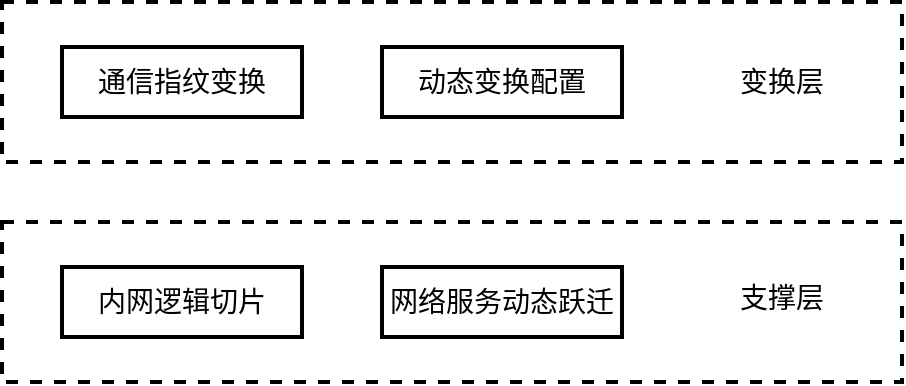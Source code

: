 <mxfile version="20.8.23" type="github">
  <diagram name="第 1 页" id="eFnEZ1ACVftLKxrpcX3y">
    <mxGraphModel dx="1430" dy="737" grid="1" gridSize="10" guides="1" tooltips="1" connect="1" arrows="1" fold="1" page="1" pageScale="1" pageWidth="827" pageHeight="1169" math="0" shadow="0">
      <root>
        <mxCell id="0" />
        <mxCell id="1" parent="0" />
        <mxCell id="eVXDq6Tb_Z_STfx86WKF-1" value="" style="rounded=0;whiteSpace=wrap;html=1;fillColor=none;dashed=1;strokeWidth=2;" vertex="1" parent="1">
          <mxGeometry x="170" y="190" width="450" height="80" as="geometry" />
        </mxCell>
        <mxCell id="eVXDq6Tb_Z_STfx86WKF-4" value="通信指纹变换" style="rounded=0;whiteSpace=wrap;html=1;strokeWidth=2;fillColor=none;fontSize=14;" vertex="1" parent="1">
          <mxGeometry x="200" y="212.5" width="120" height="35" as="geometry" />
        </mxCell>
        <mxCell id="eVXDq6Tb_Z_STfx86WKF-8" value="动态变换配置" style="rounded=0;whiteSpace=wrap;html=1;strokeWidth=2;fillColor=none;fontSize=14;" vertex="1" parent="1">
          <mxGeometry x="360" y="212.5" width="120" height="35" as="geometry" />
        </mxCell>
        <mxCell id="eVXDq6Tb_Z_STfx86WKF-9" value="变换层" style="text;html=1;strokeColor=none;fillColor=none;align=center;verticalAlign=middle;whiteSpace=wrap;rounded=0;fontSize=14;" vertex="1" parent="1">
          <mxGeometry x="530" y="215" width="60" height="30" as="geometry" />
        </mxCell>
        <mxCell id="eVXDq6Tb_Z_STfx86WKF-10" value="" style="rounded=0;whiteSpace=wrap;html=1;fillColor=none;dashed=1;strokeWidth=2;" vertex="1" parent="1">
          <mxGeometry x="170" y="300" width="450" height="80" as="geometry" />
        </mxCell>
        <mxCell id="eVXDq6Tb_Z_STfx86WKF-11" value="内网逻辑切片" style="rounded=0;whiteSpace=wrap;html=1;strokeWidth=2;fillColor=none;fontSize=14;" vertex="1" parent="1">
          <mxGeometry x="200" y="322.5" width="120" height="35" as="geometry" />
        </mxCell>
        <mxCell id="eVXDq6Tb_Z_STfx86WKF-12" value="网络服务动态跃迁" style="rounded=0;whiteSpace=wrap;html=1;strokeWidth=2;fillColor=none;fontSize=14;" vertex="1" parent="1">
          <mxGeometry x="360" y="322.5" width="120" height="35" as="geometry" />
        </mxCell>
        <mxCell id="eVXDq6Tb_Z_STfx86WKF-13" value="支撑层" style="text;html=1;strokeColor=none;fillColor=none;align=center;verticalAlign=middle;whiteSpace=wrap;rounded=0;fontSize=14;" vertex="1" parent="1">
          <mxGeometry x="530" y="322.5" width="60" height="30" as="geometry" />
        </mxCell>
      </root>
    </mxGraphModel>
  </diagram>
</mxfile>
